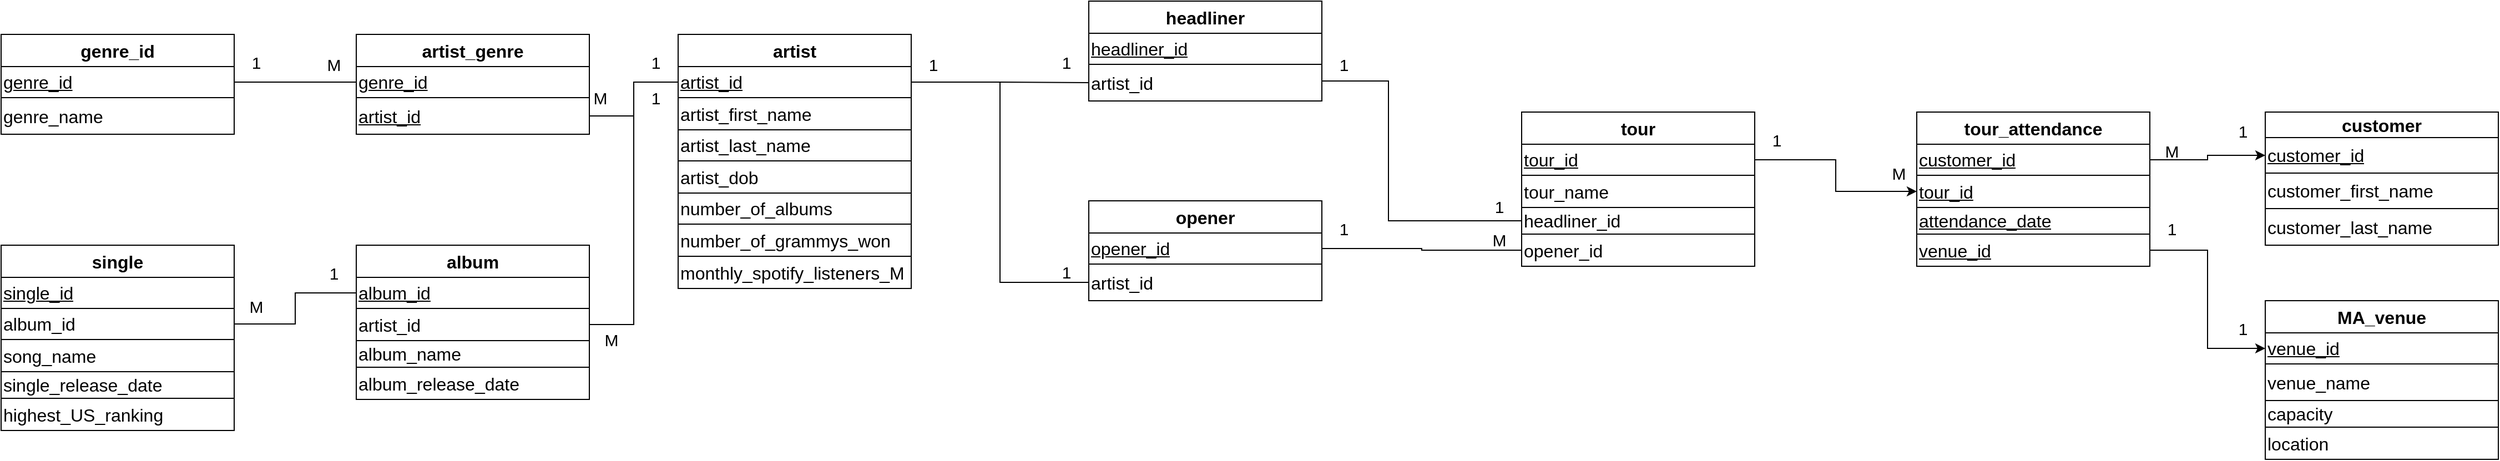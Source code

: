 <mxfile version="22.1.2" type="device">
  <diagram id="C5RBs43oDa-KdzZeNtuy" name="Page-1">
    <mxGraphModel dx="2553" dy="1080" grid="1" gridSize="10" guides="1" tooltips="1" connect="1" arrows="1" fold="1" page="1" pageScale="1" pageWidth="827" pageHeight="1169" math="0" shadow="0">
      <root>
        <mxCell id="WIyWlLk6GJQsqaUBKTNV-0" />
        <mxCell id="WIyWlLk6GJQsqaUBKTNV-1" parent="WIyWlLk6GJQsqaUBKTNV-0" />
        <mxCell id="Fn4uZTVtMZI9myQDbYoV-48" value="" style="shape=table;startSize=0;container=1;collapsible=0;childLayout=tableLayout;fontSize=16;fontStyle=1;align=left;" parent="WIyWlLk6GJQsqaUBKTNV-1" vertex="1">
          <mxGeometry x="20" y="50" width="210" height="229" as="geometry" />
        </mxCell>
        <mxCell id="Fn4uZTVtMZI9myQDbYoV-70" style="shape=tableRow;horizontal=0;startSize=0;swimlaneHead=0;swimlaneBody=0;strokeColor=inherit;top=0;left=0;bottom=0;right=0;collapsible=0;dropTarget=0;fillColor=none;points=[[0,0.5],[1,0.5]];portConstraint=eastwest;fontSize=16;" parent="Fn4uZTVtMZI9myQDbYoV-48" vertex="1">
          <mxGeometry width="210" height="29" as="geometry" />
        </mxCell>
        <mxCell id="Fn4uZTVtMZI9myQDbYoV-71" value="artist" style="shape=partialRectangle;html=1;whiteSpace=wrap;connectable=0;strokeColor=inherit;overflow=hidden;fillColor=none;top=0;left=0;bottom=0;right=0;pointerEvents=1;fontSize=16;fontStyle=1" parent="Fn4uZTVtMZI9myQDbYoV-70" vertex="1">
          <mxGeometry width="210" height="29" as="geometry">
            <mxRectangle width="210" height="29" as="alternateBounds" />
          </mxGeometry>
        </mxCell>
        <mxCell id="Fn4uZTVtMZI9myQDbYoV-68" style="shape=tableRow;horizontal=0;startSize=0;swimlaneHead=0;swimlaneBody=0;strokeColor=inherit;top=0;left=0;bottom=0;right=0;collapsible=0;dropTarget=0;fillColor=none;points=[[0,0.5],[1,0.5]];portConstraint=eastwest;fontSize=16;" parent="Fn4uZTVtMZI9myQDbYoV-48" vertex="1">
          <mxGeometry y="29" width="210" height="28" as="geometry" />
        </mxCell>
        <mxCell id="Fn4uZTVtMZI9myQDbYoV-69" value="&lt;u&gt;artist_id&lt;/u&gt;" style="shape=partialRectangle;html=1;whiteSpace=wrap;connectable=0;strokeColor=inherit;overflow=hidden;fillColor=none;top=0;left=0;bottom=0;right=0;pointerEvents=1;fontSize=16;align=left;" parent="Fn4uZTVtMZI9myQDbYoV-68" vertex="1">
          <mxGeometry width="210" height="28" as="geometry">
            <mxRectangle width="210" height="28" as="alternateBounds" />
          </mxGeometry>
        </mxCell>
        <mxCell id="Fn4uZTVtMZI9myQDbYoV-66" style="shape=tableRow;horizontal=0;startSize=0;swimlaneHead=0;swimlaneBody=0;strokeColor=inherit;top=0;left=0;bottom=0;right=0;collapsible=0;dropTarget=0;fillColor=none;points=[[0,0.5],[1,0.5]];portConstraint=eastwest;fontSize=16;" parent="Fn4uZTVtMZI9myQDbYoV-48" vertex="1">
          <mxGeometry y="57" width="210" height="29" as="geometry" />
        </mxCell>
        <mxCell id="Fn4uZTVtMZI9myQDbYoV-67" value="artist_first_name" style="shape=partialRectangle;html=1;whiteSpace=wrap;connectable=0;strokeColor=inherit;overflow=hidden;fillColor=none;top=0;left=0;bottom=0;right=0;pointerEvents=1;fontSize=16;align=left;" parent="Fn4uZTVtMZI9myQDbYoV-66" vertex="1">
          <mxGeometry width="210" height="29" as="geometry">
            <mxRectangle width="210" height="29" as="alternateBounds" />
          </mxGeometry>
        </mxCell>
        <mxCell id="Fn4uZTVtMZI9myQDbYoV-64" style="shape=tableRow;horizontal=0;startSize=0;swimlaneHead=0;swimlaneBody=0;strokeColor=inherit;top=0;left=0;bottom=0;right=0;collapsible=0;dropTarget=0;fillColor=none;points=[[0,0.5],[1,0.5]];portConstraint=eastwest;fontSize=16;" parent="Fn4uZTVtMZI9myQDbYoV-48" vertex="1">
          <mxGeometry y="86" width="210" height="28" as="geometry" />
        </mxCell>
        <mxCell id="Fn4uZTVtMZI9myQDbYoV-65" value="artist_last_name" style="shape=partialRectangle;html=1;whiteSpace=wrap;connectable=0;strokeColor=inherit;overflow=hidden;fillColor=none;top=0;left=0;bottom=0;right=0;pointerEvents=1;fontSize=16;align=left;" parent="Fn4uZTVtMZI9myQDbYoV-64" vertex="1">
          <mxGeometry width="210" height="28" as="geometry">
            <mxRectangle width="210" height="28" as="alternateBounds" />
          </mxGeometry>
        </mxCell>
        <mxCell id="Fn4uZTVtMZI9myQDbYoV-49" value="" style="shape=tableRow;horizontal=0;startSize=0;swimlaneHead=0;swimlaneBody=0;strokeColor=inherit;top=0;left=0;bottom=0;right=0;collapsible=0;dropTarget=0;fillColor=none;points=[[0,0.5],[1,0.5]];portConstraint=eastwest;fontSize=16;" parent="Fn4uZTVtMZI9myQDbYoV-48" vertex="1">
          <mxGeometry y="114" width="210" height="29" as="geometry" />
        </mxCell>
        <mxCell id="Fn4uZTVtMZI9myQDbYoV-50" value="artist_dob" style="shape=partialRectangle;html=1;whiteSpace=wrap;connectable=0;strokeColor=inherit;overflow=hidden;fillColor=none;top=0;left=0;bottom=0;right=0;pointerEvents=1;fontSize=16;align=left;" parent="Fn4uZTVtMZI9myQDbYoV-49" vertex="1">
          <mxGeometry width="210" height="29" as="geometry">
            <mxRectangle width="210" height="29" as="alternateBounds" />
          </mxGeometry>
        </mxCell>
        <mxCell id="Fn4uZTVtMZI9myQDbYoV-53" value="" style="shape=tableRow;horizontal=0;startSize=0;swimlaneHead=0;swimlaneBody=0;strokeColor=inherit;top=0;left=0;bottom=0;right=0;collapsible=0;dropTarget=0;fillColor=none;points=[[0,0.5],[1,0.5]];portConstraint=eastwest;fontSize=16;" parent="Fn4uZTVtMZI9myQDbYoV-48" vertex="1">
          <mxGeometry y="143" width="210" height="28" as="geometry" />
        </mxCell>
        <mxCell id="Fn4uZTVtMZI9myQDbYoV-54" value="number_of_albums" style="shape=partialRectangle;html=1;whiteSpace=wrap;connectable=0;strokeColor=inherit;overflow=hidden;fillColor=none;top=0;left=0;bottom=0;right=0;pointerEvents=1;fontSize=16;align=left;" parent="Fn4uZTVtMZI9myQDbYoV-53" vertex="1">
          <mxGeometry width="210" height="28" as="geometry">
            <mxRectangle width="210" height="28" as="alternateBounds" />
          </mxGeometry>
        </mxCell>
        <mxCell id="Fn4uZTVtMZI9myQDbYoV-57" value="" style="shape=tableRow;horizontal=0;startSize=0;swimlaneHead=0;swimlaneBody=0;strokeColor=inherit;top=0;left=0;bottom=0;right=0;collapsible=0;dropTarget=0;fillColor=none;points=[[0,0.5],[1,0.5]];portConstraint=eastwest;fontSize=16;" parent="Fn4uZTVtMZI9myQDbYoV-48" vertex="1">
          <mxGeometry y="171" width="210" height="29" as="geometry" />
        </mxCell>
        <mxCell id="Fn4uZTVtMZI9myQDbYoV-58" value="number_of_grammys_won" style="shape=partialRectangle;html=1;whiteSpace=wrap;connectable=0;strokeColor=inherit;overflow=hidden;fillColor=none;top=0;left=0;bottom=0;right=0;pointerEvents=1;fontSize=16;align=left;" parent="Fn4uZTVtMZI9myQDbYoV-57" vertex="1">
          <mxGeometry width="210" height="29" as="geometry">
            <mxRectangle width="210" height="29" as="alternateBounds" />
          </mxGeometry>
        </mxCell>
        <mxCell id="Fn4uZTVtMZI9myQDbYoV-73" style="shape=tableRow;horizontal=0;startSize=0;swimlaneHead=0;swimlaneBody=0;strokeColor=inherit;top=0;left=0;bottom=0;right=0;collapsible=0;dropTarget=0;fillColor=none;points=[[0,0.5],[1,0.5]];portConstraint=eastwest;fontSize=16;" parent="Fn4uZTVtMZI9myQDbYoV-48" vertex="1">
          <mxGeometry y="200" width="210" height="29" as="geometry" />
        </mxCell>
        <mxCell id="Fn4uZTVtMZI9myQDbYoV-74" value="monthly_spotify_listeners_M" style="shape=partialRectangle;html=1;whiteSpace=wrap;connectable=0;strokeColor=inherit;overflow=hidden;fillColor=none;top=0;left=0;bottom=0;right=0;pointerEvents=1;fontSize=16;align=left;" parent="Fn4uZTVtMZI9myQDbYoV-73" vertex="1">
          <mxGeometry width="210" height="29" as="geometry">
            <mxRectangle width="210" height="29" as="alternateBounds" />
          </mxGeometry>
        </mxCell>
        <mxCell id="Fn4uZTVtMZI9myQDbYoV-76" value="" style="shape=table;startSize=0;container=1;collapsible=0;childLayout=tableLayout;fontSize=16;fontStyle=1;align=left;" parent="WIyWlLk6GJQsqaUBKTNV-1" vertex="1">
          <mxGeometry x="390" y="20" width="210" height="90" as="geometry" />
        </mxCell>
        <mxCell id="Fn4uZTVtMZI9myQDbYoV-77" style="shape=tableRow;horizontal=0;startSize=0;swimlaneHead=0;swimlaneBody=0;strokeColor=inherit;top=0;left=0;bottom=0;right=0;collapsible=0;dropTarget=0;fillColor=none;points=[[0,0.5],[1,0.5]];portConstraint=eastwest;fontSize=16;" parent="Fn4uZTVtMZI9myQDbYoV-76" vertex="1">
          <mxGeometry width="210" height="29" as="geometry" />
        </mxCell>
        <mxCell id="Fn4uZTVtMZI9myQDbYoV-78" value="headliner" style="shape=partialRectangle;html=1;whiteSpace=wrap;connectable=0;strokeColor=inherit;overflow=hidden;fillColor=none;top=0;left=0;bottom=0;right=0;pointerEvents=1;fontSize=16;fontStyle=1" parent="Fn4uZTVtMZI9myQDbYoV-77" vertex="1">
          <mxGeometry width="210" height="29" as="geometry">
            <mxRectangle width="210" height="29" as="alternateBounds" />
          </mxGeometry>
        </mxCell>
        <mxCell id="Fn4uZTVtMZI9myQDbYoV-79" style="shape=tableRow;horizontal=0;startSize=0;swimlaneHead=0;swimlaneBody=0;strokeColor=inherit;top=0;left=0;bottom=0;right=0;collapsible=0;dropTarget=0;fillColor=none;points=[[0,0.5],[1,0.5]];portConstraint=eastwest;fontSize=16;" parent="Fn4uZTVtMZI9myQDbYoV-76" vertex="1">
          <mxGeometry y="29" width="210" height="28" as="geometry" />
        </mxCell>
        <mxCell id="Fn4uZTVtMZI9myQDbYoV-80" value="&lt;u&gt;headliner_id&lt;/u&gt;" style="shape=partialRectangle;html=1;whiteSpace=wrap;connectable=0;strokeColor=inherit;overflow=hidden;fillColor=none;top=0;left=0;bottom=0;right=0;pointerEvents=1;fontSize=16;align=left;" parent="Fn4uZTVtMZI9myQDbYoV-79" vertex="1">
          <mxGeometry width="210" height="28" as="geometry">
            <mxRectangle width="210" height="28" as="alternateBounds" />
          </mxGeometry>
        </mxCell>
        <mxCell id="Fn4uZTVtMZI9myQDbYoV-81" style="shape=tableRow;horizontal=0;startSize=0;swimlaneHead=0;swimlaneBody=0;strokeColor=inherit;top=0;left=0;bottom=0;right=0;collapsible=0;dropTarget=0;fillColor=none;points=[[0,0.5],[1,0.5]];portConstraint=eastwest;fontSize=16;" parent="Fn4uZTVtMZI9myQDbYoV-76" vertex="1">
          <mxGeometry y="57" width="210" height="33" as="geometry" />
        </mxCell>
        <mxCell id="Fn4uZTVtMZI9myQDbYoV-82" value="artist_id" style="shape=partialRectangle;html=1;whiteSpace=wrap;connectable=0;strokeColor=inherit;overflow=hidden;fillColor=none;top=0;left=0;bottom=0;right=0;pointerEvents=1;fontSize=16;align=left;" parent="Fn4uZTVtMZI9myQDbYoV-81" vertex="1">
          <mxGeometry width="210" height="33" as="geometry">
            <mxRectangle width="210" height="33" as="alternateBounds" />
          </mxGeometry>
        </mxCell>
        <mxCell id="Fn4uZTVtMZI9myQDbYoV-100" value="" style="shape=table;startSize=0;container=1;collapsible=0;childLayout=tableLayout;fontSize=16;fontStyle=1;align=left;" parent="WIyWlLk6GJQsqaUBKTNV-1" vertex="1">
          <mxGeometry x="780" y="120" width="210" height="139" as="geometry" />
        </mxCell>
        <mxCell id="Fn4uZTVtMZI9myQDbYoV-101" style="shape=tableRow;horizontal=0;startSize=0;swimlaneHead=0;swimlaneBody=0;strokeColor=inherit;top=0;left=0;bottom=0;right=0;collapsible=0;dropTarget=0;fillColor=none;points=[[0,0.5],[1,0.5]];portConstraint=eastwest;fontSize=16;" parent="Fn4uZTVtMZI9myQDbYoV-100" vertex="1">
          <mxGeometry width="210" height="29" as="geometry" />
        </mxCell>
        <mxCell id="Fn4uZTVtMZI9myQDbYoV-102" value="tour" style="shape=partialRectangle;html=1;whiteSpace=wrap;connectable=0;strokeColor=inherit;overflow=hidden;fillColor=none;top=0;left=0;bottom=0;right=0;pointerEvents=1;fontSize=16;fontStyle=1" parent="Fn4uZTVtMZI9myQDbYoV-101" vertex="1">
          <mxGeometry width="210" height="29" as="geometry">
            <mxRectangle width="210" height="29" as="alternateBounds" />
          </mxGeometry>
        </mxCell>
        <mxCell id="Fn4uZTVtMZI9myQDbYoV-103" style="shape=tableRow;horizontal=0;startSize=0;swimlaneHead=0;swimlaneBody=0;strokeColor=inherit;top=0;left=0;bottom=0;right=0;collapsible=0;dropTarget=0;fillColor=none;points=[[0,0.5],[1,0.5]];portConstraint=eastwest;fontSize=16;" parent="Fn4uZTVtMZI9myQDbYoV-100" vertex="1">
          <mxGeometry y="29" width="210" height="28" as="geometry" />
        </mxCell>
        <mxCell id="Fn4uZTVtMZI9myQDbYoV-104" value="&lt;u&gt;tour_id&lt;/u&gt;" style="shape=partialRectangle;html=1;whiteSpace=wrap;connectable=0;strokeColor=inherit;overflow=hidden;fillColor=none;top=0;left=0;bottom=0;right=0;pointerEvents=1;fontSize=16;align=left;" parent="Fn4uZTVtMZI9myQDbYoV-103" vertex="1">
          <mxGeometry width="210" height="28" as="geometry">
            <mxRectangle width="210" height="28" as="alternateBounds" />
          </mxGeometry>
        </mxCell>
        <mxCell id="Fn4uZTVtMZI9myQDbYoV-105" style="shape=tableRow;horizontal=0;startSize=0;swimlaneHead=0;swimlaneBody=0;strokeColor=inherit;top=0;left=0;bottom=0;right=0;collapsible=0;dropTarget=0;fillColor=none;points=[[0,0.5],[1,0.5]];portConstraint=eastwest;fontSize=16;" parent="Fn4uZTVtMZI9myQDbYoV-100" vertex="1">
          <mxGeometry y="57" width="210" height="29" as="geometry" />
        </mxCell>
        <mxCell id="Fn4uZTVtMZI9myQDbYoV-106" value="tour_name" style="shape=partialRectangle;html=1;whiteSpace=wrap;connectable=0;strokeColor=inherit;overflow=hidden;fillColor=none;top=0;left=0;bottom=0;right=0;pointerEvents=1;fontSize=16;align=left;" parent="Fn4uZTVtMZI9myQDbYoV-105" vertex="1">
          <mxGeometry width="210" height="29" as="geometry">
            <mxRectangle width="210" height="29" as="alternateBounds" />
          </mxGeometry>
        </mxCell>
        <mxCell id="Fn4uZTVtMZI9myQDbYoV-107" style="shape=tableRow;horizontal=0;startSize=0;swimlaneHead=0;swimlaneBody=0;strokeColor=inherit;top=0;left=0;bottom=0;right=0;collapsible=0;dropTarget=0;fillColor=none;points=[[0,0.5],[1,0.5]];portConstraint=eastwest;fontSize=16;" parent="Fn4uZTVtMZI9myQDbYoV-100" vertex="1">
          <mxGeometry y="86" width="210" height="24" as="geometry" />
        </mxCell>
        <mxCell id="Fn4uZTVtMZI9myQDbYoV-108" value="headliner_id" style="shape=partialRectangle;html=1;whiteSpace=wrap;connectable=0;strokeColor=inherit;overflow=hidden;fillColor=none;top=0;left=0;bottom=0;right=0;pointerEvents=1;fontSize=16;align=left;" parent="Fn4uZTVtMZI9myQDbYoV-107" vertex="1">
          <mxGeometry width="210" height="24" as="geometry">
            <mxRectangle width="210" height="24" as="alternateBounds" />
          </mxGeometry>
        </mxCell>
        <mxCell id="Fn4uZTVtMZI9myQDbYoV-109" value="" style="shape=tableRow;horizontal=0;startSize=0;swimlaneHead=0;swimlaneBody=0;strokeColor=inherit;top=0;left=0;bottom=0;right=0;collapsible=0;dropTarget=0;fillColor=none;points=[[0,0.5],[1,0.5]];portConstraint=eastwest;fontSize=16;" parent="Fn4uZTVtMZI9myQDbYoV-100" vertex="1">
          <mxGeometry y="110" width="210" height="29" as="geometry" />
        </mxCell>
        <mxCell id="Fn4uZTVtMZI9myQDbYoV-110" value="opener_id" style="shape=partialRectangle;html=1;whiteSpace=wrap;connectable=0;strokeColor=inherit;overflow=hidden;fillColor=none;top=0;left=0;bottom=0;right=0;pointerEvents=1;fontSize=16;align=left;" parent="Fn4uZTVtMZI9myQDbYoV-109" vertex="1">
          <mxGeometry width="210" height="29" as="geometry">
            <mxRectangle width="210" height="29" as="alternateBounds" />
          </mxGeometry>
        </mxCell>
        <mxCell id="Fn4uZTVtMZI9myQDbYoV-124" value="" style="shape=table;startSize=0;container=1;collapsible=0;childLayout=tableLayout;fontSize=16;fontStyle=1;align=left;" parent="WIyWlLk6GJQsqaUBKTNV-1" vertex="1">
          <mxGeometry x="-270" y="50" width="210" height="90" as="geometry" />
        </mxCell>
        <mxCell id="Fn4uZTVtMZI9myQDbYoV-125" style="shape=tableRow;horizontal=0;startSize=0;swimlaneHead=0;swimlaneBody=0;strokeColor=inherit;top=0;left=0;bottom=0;right=0;collapsible=0;dropTarget=0;fillColor=none;points=[[0,0.5],[1,0.5]];portConstraint=eastwest;fontSize=16;" parent="Fn4uZTVtMZI9myQDbYoV-124" vertex="1">
          <mxGeometry width="210" height="29" as="geometry" />
        </mxCell>
        <mxCell id="Fn4uZTVtMZI9myQDbYoV-126" value="artist_genre" style="shape=partialRectangle;html=1;whiteSpace=wrap;connectable=0;strokeColor=inherit;overflow=hidden;fillColor=none;top=0;left=0;bottom=0;right=0;pointerEvents=1;fontSize=16;fontStyle=1" parent="Fn4uZTVtMZI9myQDbYoV-125" vertex="1">
          <mxGeometry width="210" height="29" as="geometry">
            <mxRectangle width="210" height="29" as="alternateBounds" />
          </mxGeometry>
        </mxCell>
        <mxCell id="Fn4uZTVtMZI9myQDbYoV-127" style="shape=tableRow;horizontal=0;startSize=0;swimlaneHead=0;swimlaneBody=0;strokeColor=inherit;top=0;left=0;bottom=0;right=0;collapsible=0;dropTarget=0;fillColor=none;points=[[0,0.5],[1,0.5]];portConstraint=eastwest;fontSize=16;" parent="Fn4uZTVtMZI9myQDbYoV-124" vertex="1">
          <mxGeometry y="29" width="210" height="28" as="geometry" />
        </mxCell>
        <mxCell id="Fn4uZTVtMZI9myQDbYoV-128" value="&lt;u&gt;genre_id&lt;span style=&quot;white-space: pre;&quot;&gt;&#x9;&lt;/span&gt;&lt;/u&gt;" style="shape=partialRectangle;html=1;whiteSpace=wrap;connectable=0;strokeColor=inherit;overflow=hidden;fillColor=none;top=0;left=0;bottom=0;right=0;pointerEvents=1;fontSize=16;align=left;" parent="Fn4uZTVtMZI9myQDbYoV-127" vertex="1">
          <mxGeometry width="210" height="28" as="geometry">
            <mxRectangle width="210" height="28" as="alternateBounds" />
          </mxGeometry>
        </mxCell>
        <mxCell id="Fn4uZTVtMZI9myQDbYoV-129" style="shape=tableRow;horizontal=0;startSize=0;swimlaneHead=0;swimlaneBody=0;strokeColor=inherit;top=0;left=0;bottom=0;right=0;collapsible=0;dropTarget=0;fillColor=none;points=[[0,0.5],[1,0.5]];portConstraint=eastwest;fontSize=16;" parent="Fn4uZTVtMZI9myQDbYoV-124" vertex="1">
          <mxGeometry y="57" width="210" height="33" as="geometry" />
        </mxCell>
        <mxCell id="Fn4uZTVtMZI9myQDbYoV-130" value="&lt;u&gt;artist_id&lt;/u&gt;" style="shape=partialRectangle;html=1;whiteSpace=wrap;connectable=0;strokeColor=inherit;overflow=hidden;fillColor=none;top=0;left=0;bottom=0;right=0;pointerEvents=1;fontSize=16;align=left;" parent="Fn4uZTVtMZI9myQDbYoV-129" vertex="1">
          <mxGeometry width="210" height="33" as="geometry">
            <mxRectangle width="210" height="33" as="alternateBounds" />
          </mxGeometry>
        </mxCell>
        <mxCell id="Fn4uZTVtMZI9myQDbYoV-131" value="" style="shape=table;startSize=0;container=1;collapsible=0;childLayout=tableLayout;fontSize=16;fontStyle=1;align=left;" parent="WIyWlLk6GJQsqaUBKTNV-1" vertex="1">
          <mxGeometry x="-270" y="240" width="210" height="139" as="geometry" />
        </mxCell>
        <mxCell id="Fn4uZTVtMZI9myQDbYoV-132" style="shape=tableRow;horizontal=0;startSize=0;swimlaneHead=0;swimlaneBody=0;strokeColor=inherit;top=0;left=0;bottom=0;right=0;collapsible=0;dropTarget=0;fillColor=none;points=[[0,0.5],[1,0.5]];portConstraint=eastwest;fontSize=16;" parent="Fn4uZTVtMZI9myQDbYoV-131" vertex="1">
          <mxGeometry width="210" height="29" as="geometry" />
        </mxCell>
        <mxCell id="Fn4uZTVtMZI9myQDbYoV-133" value="album" style="shape=partialRectangle;html=1;whiteSpace=wrap;connectable=0;strokeColor=inherit;overflow=hidden;fillColor=none;top=0;left=0;bottom=0;right=0;pointerEvents=1;fontSize=16;fontStyle=1" parent="Fn4uZTVtMZI9myQDbYoV-132" vertex="1">
          <mxGeometry width="210" height="29" as="geometry">
            <mxRectangle width="210" height="29" as="alternateBounds" />
          </mxGeometry>
        </mxCell>
        <mxCell id="Fn4uZTVtMZI9myQDbYoV-134" style="shape=tableRow;horizontal=0;startSize=0;swimlaneHead=0;swimlaneBody=0;strokeColor=inherit;top=0;left=0;bottom=0;right=0;collapsible=0;dropTarget=0;fillColor=none;points=[[0,0.5],[1,0.5]];portConstraint=eastwest;fontSize=16;" parent="Fn4uZTVtMZI9myQDbYoV-131" vertex="1">
          <mxGeometry y="29" width="210" height="28" as="geometry" />
        </mxCell>
        <mxCell id="Fn4uZTVtMZI9myQDbYoV-135" value="&lt;u&gt;album_id&lt;/u&gt;" style="shape=partialRectangle;html=1;whiteSpace=wrap;connectable=0;strokeColor=inherit;overflow=hidden;fillColor=none;top=0;left=0;bottom=0;right=0;pointerEvents=1;fontSize=16;align=left;" parent="Fn4uZTVtMZI9myQDbYoV-134" vertex="1">
          <mxGeometry width="210" height="28" as="geometry">
            <mxRectangle width="210" height="28" as="alternateBounds" />
          </mxGeometry>
        </mxCell>
        <mxCell id="Fn4uZTVtMZI9myQDbYoV-136" style="shape=tableRow;horizontal=0;startSize=0;swimlaneHead=0;swimlaneBody=0;strokeColor=inherit;top=0;left=0;bottom=0;right=0;collapsible=0;dropTarget=0;fillColor=none;points=[[0,0.5],[1,0.5]];portConstraint=eastwest;fontSize=16;" parent="Fn4uZTVtMZI9myQDbYoV-131" vertex="1">
          <mxGeometry y="57" width="210" height="29" as="geometry" />
        </mxCell>
        <mxCell id="Fn4uZTVtMZI9myQDbYoV-137" value="artist_id" style="shape=partialRectangle;html=1;whiteSpace=wrap;connectable=0;strokeColor=inherit;overflow=hidden;fillColor=none;top=0;left=0;bottom=0;right=0;pointerEvents=1;fontSize=16;align=left;" parent="Fn4uZTVtMZI9myQDbYoV-136" vertex="1">
          <mxGeometry width="210" height="29" as="geometry">
            <mxRectangle width="210" height="29" as="alternateBounds" />
          </mxGeometry>
        </mxCell>
        <mxCell id="Fn4uZTVtMZI9myQDbYoV-138" style="shape=tableRow;horizontal=0;startSize=0;swimlaneHead=0;swimlaneBody=0;strokeColor=inherit;top=0;left=0;bottom=0;right=0;collapsible=0;dropTarget=0;fillColor=none;points=[[0,0.5],[1,0.5]];portConstraint=eastwest;fontSize=16;" parent="Fn4uZTVtMZI9myQDbYoV-131" vertex="1">
          <mxGeometry y="86" width="210" height="24" as="geometry" />
        </mxCell>
        <mxCell id="Fn4uZTVtMZI9myQDbYoV-139" value="album_name" style="shape=partialRectangle;html=1;whiteSpace=wrap;connectable=0;strokeColor=inherit;overflow=hidden;fillColor=none;top=0;left=0;bottom=0;right=0;pointerEvents=1;fontSize=16;align=left;" parent="Fn4uZTVtMZI9myQDbYoV-138" vertex="1">
          <mxGeometry width="210" height="24" as="geometry">
            <mxRectangle width="210" height="24" as="alternateBounds" />
          </mxGeometry>
        </mxCell>
        <mxCell id="Fn4uZTVtMZI9myQDbYoV-140" value="" style="shape=tableRow;horizontal=0;startSize=0;swimlaneHead=0;swimlaneBody=0;strokeColor=inherit;top=0;left=0;bottom=0;right=0;collapsible=0;dropTarget=0;fillColor=none;points=[[0,0.5],[1,0.5]];portConstraint=eastwest;fontSize=16;" parent="Fn4uZTVtMZI9myQDbYoV-131" vertex="1">
          <mxGeometry y="110" width="210" height="29" as="geometry" />
        </mxCell>
        <mxCell id="Fn4uZTVtMZI9myQDbYoV-141" value="album_release_date" style="shape=partialRectangle;html=1;whiteSpace=wrap;connectable=0;strokeColor=inherit;overflow=hidden;fillColor=none;top=0;left=0;bottom=0;right=0;pointerEvents=1;fontSize=16;align=left;" parent="Fn4uZTVtMZI9myQDbYoV-140" vertex="1">
          <mxGeometry width="210" height="29" as="geometry">
            <mxRectangle width="210" height="29" as="alternateBounds" />
          </mxGeometry>
        </mxCell>
        <mxCell id="Fn4uZTVtMZI9myQDbYoV-93" value="" style="shape=table;startSize=0;container=1;collapsible=0;childLayout=tableLayout;fontSize=16;fontStyle=1;align=left;" parent="WIyWlLk6GJQsqaUBKTNV-1" vertex="1">
          <mxGeometry x="390" y="200" width="210" height="90" as="geometry" />
        </mxCell>
        <mxCell id="Fn4uZTVtMZI9myQDbYoV-94" style="shape=tableRow;horizontal=0;startSize=0;swimlaneHead=0;swimlaneBody=0;strokeColor=inherit;top=0;left=0;bottom=0;right=0;collapsible=0;dropTarget=0;fillColor=none;points=[[0,0.5],[1,0.5]];portConstraint=eastwest;fontSize=16;" parent="Fn4uZTVtMZI9myQDbYoV-93" vertex="1">
          <mxGeometry width="210" height="29" as="geometry" />
        </mxCell>
        <mxCell id="Fn4uZTVtMZI9myQDbYoV-95" value="opener" style="shape=partialRectangle;html=1;whiteSpace=wrap;connectable=0;strokeColor=inherit;overflow=hidden;fillColor=none;top=0;left=0;bottom=0;right=0;pointerEvents=1;fontSize=16;fontStyle=1" parent="Fn4uZTVtMZI9myQDbYoV-94" vertex="1">
          <mxGeometry width="210" height="29" as="geometry">
            <mxRectangle width="210" height="29" as="alternateBounds" />
          </mxGeometry>
        </mxCell>
        <mxCell id="Fn4uZTVtMZI9myQDbYoV-96" style="shape=tableRow;horizontal=0;startSize=0;swimlaneHead=0;swimlaneBody=0;strokeColor=inherit;top=0;left=0;bottom=0;right=0;collapsible=0;dropTarget=0;fillColor=none;points=[[0,0.5],[1,0.5]];portConstraint=eastwest;fontSize=16;" parent="Fn4uZTVtMZI9myQDbYoV-93" vertex="1">
          <mxGeometry y="29" width="210" height="28" as="geometry" />
        </mxCell>
        <mxCell id="Fn4uZTVtMZI9myQDbYoV-97" value="&lt;u&gt;opener_id&lt;/u&gt;" style="shape=partialRectangle;html=1;whiteSpace=wrap;connectable=0;strokeColor=inherit;overflow=hidden;fillColor=none;top=0;left=0;bottom=0;right=0;pointerEvents=1;fontSize=16;align=left;" parent="Fn4uZTVtMZI9myQDbYoV-96" vertex="1">
          <mxGeometry width="210" height="28" as="geometry">
            <mxRectangle width="210" height="28" as="alternateBounds" />
          </mxGeometry>
        </mxCell>
        <mxCell id="Fn4uZTVtMZI9myQDbYoV-98" style="shape=tableRow;horizontal=0;startSize=0;swimlaneHead=0;swimlaneBody=0;strokeColor=inherit;top=0;left=0;bottom=0;right=0;collapsible=0;dropTarget=0;fillColor=none;points=[[0,0.5],[1,0.5]];portConstraint=eastwest;fontSize=16;" parent="Fn4uZTVtMZI9myQDbYoV-93" vertex="1">
          <mxGeometry y="57" width="210" height="33" as="geometry" />
        </mxCell>
        <mxCell id="Fn4uZTVtMZI9myQDbYoV-99" value="artist_id" style="shape=partialRectangle;html=1;whiteSpace=wrap;connectable=0;strokeColor=inherit;overflow=hidden;fillColor=none;top=0;left=0;bottom=0;right=0;pointerEvents=1;fontSize=16;align=left;" parent="Fn4uZTVtMZI9myQDbYoV-98" vertex="1">
          <mxGeometry width="210" height="33" as="geometry">
            <mxRectangle width="210" height="33" as="alternateBounds" />
          </mxGeometry>
        </mxCell>
        <mxCell id="Fn4uZTVtMZI9myQDbYoV-193" style="edgeStyle=orthogonalEdgeStyle;rounded=0;orthogonalLoop=1;jettySize=auto;html=1;exitX=1;exitY=0.5;exitDx=0;exitDy=0;entryX=0;entryY=0.5;entryDx=0;entryDy=0;endArrow=none;endFill=0;" parent="WIyWlLk6GJQsqaUBKTNV-1" source="Fn4uZTVtMZI9myQDbYoV-68" target="Fn4uZTVtMZI9myQDbYoV-81" edge="1">
          <mxGeometry relative="1" as="geometry" />
        </mxCell>
        <mxCell id="Fn4uZTVtMZI9myQDbYoV-194" style="edgeStyle=orthogonalEdgeStyle;rounded=0;orthogonalLoop=1;jettySize=auto;html=1;exitX=1;exitY=0.5;exitDx=0;exitDy=0;endArrow=none;endFill=0;" parent="WIyWlLk6GJQsqaUBKTNV-1" source="Fn4uZTVtMZI9myQDbYoV-68" target="Fn4uZTVtMZI9myQDbYoV-98" edge="1">
          <mxGeometry relative="1" as="geometry" />
        </mxCell>
        <mxCell id="Fn4uZTVtMZI9myQDbYoV-117" value="" style="shape=table;startSize=0;container=1;collapsible=0;childLayout=tableLayout;fontSize=16;fontStyle=1;align=left;" parent="WIyWlLk6GJQsqaUBKTNV-1" vertex="1">
          <mxGeometry x="-590" y="50" width="210" height="90" as="geometry" />
        </mxCell>
        <mxCell id="Fn4uZTVtMZI9myQDbYoV-118" style="shape=tableRow;horizontal=0;startSize=0;swimlaneHead=0;swimlaneBody=0;strokeColor=inherit;top=0;left=0;bottom=0;right=0;collapsible=0;dropTarget=0;fillColor=none;points=[[0,0.5],[1,0.5]];portConstraint=eastwest;fontSize=16;" parent="Fn4uZTVtMZI9myQDbYoV-117" vertex="1">
          <mxGeometry width="210" height="29" as="geometry" />
        </mxCell>
        <mxCell id="Fn4uZTVtMZI9myQDbYoV-119" value="genre_id" style="shape=partialRectangle;html=1;whiteSpace=wrap;connectable=0;strokeColor=inherit;overflow=hidden;fillColor=none;top=0;left=0;bottom=0;right=0;pointerEvents=1;fontSize=16;fontStyle=1" parent="Fn4uZTVtMZI9myQDbYoV-118" vertex="1">
          <mxGeometry width="210" height="29" as="geometry">
            <mxRectangle width="210" height="29" as="alternateBounds" />
          </mxGeometry>
        </mxCell>
        <mxCell id="Fn4uZTVtMZI9myQDbYoV-120" style="shape=tableRow;horizontal=0;startSize=0;swimlaneHead=0;swimlaneBody=0;strokeColor=inherit;top=0;left=0;bottom=0;right=0;collapsible=0;dropTarget=0;fillColor=none;points=[[0,0.5],[1,0.5]];portConstraint=eastwest;fontSize=16;" parent="Fn4uZTVtMZI9myQDbYoV-117" vertex="1">
          <mxGeometry y="29" width="210" height="28" as="geometry" />
        </mxCell>
        <mxCell id="Fn4uZTVtMZI9myQDbYoV-121" value="&lt;u&gt;genre_id&lt;span style=&quot;white-space: pre;&quot;&gt;&#x9;&lt;/span&gt;&lt;/u&gt;" style="shape=partialRectangle;html=1;whiteSpace=wrap;connectable=0;strokeColor=inherit;overflow=hidden;fillColor=none;top=0;left=0;bottom=0;right=0;pointerEvents=1;fontSize=16;align=left;" parent="Fn4uZTVtMZI9myQDbYoV-120" vertex="1">
          <mxGeometry width="210" height="28" as="geometry">
            <mxRectangle width="210" height="28" as="alternateBounds" />
          </mxGeometry>
        </mxCell>
        <mxCell id="Fn4uZTVtMZI9myQDbYoV-122" style="shape=tableRow;horizontal=0;startSize=0;swimlaneHead=0;swimlaneBody=0;strokeColor=inherit;top=0;left=0;bottom=0;right=0;collapsible=0;dropTarget=0;fillColor=none;points=[[0,0.5],[1,0.5]];portConstraint=eastwest;fontSize=16;" parent="Fn4uZTVtMZI9myQDbYoV-117" vertex="1">
          <mxGeometry y="57" width="210" height="33" as="geometry" />
        </mxCell>
        <mxCell id="Fn4uZTVtMZI9myQDbYoV-123" value="genre_name" style="shape=partialRectangle;html=1;whiteSpace=wrap;connectable=0;strokeColor=inherit;overflow=hidden;fillColor=none;top=0;left=0;bottom=0;right=0;pointerEvents=1;fontSize=16;align=left;" parent="Fn4uZTVtMZI9myQDbYoV-122" vertex="1">
          <mxGeometry width="210" height="33" as="geometry">
            <mxRectangle width="210" height="33" as="alternateBounds" />
          </mxGeometry>
        </mxCell>
        <mxCell id="Fn4uZTVtMZI9myQDbYoV-195" style="edgeStyle=orthogonalEdgeStyle;rounded=0;orthogonalLoop=1;jettySize=auto;html=1;exitX=1;exitY=0.5;exitDx=0;exitDy=0;entryX=0;entryY=0.5;entryDx=0;entryDy=0;endArrow=none;endFill=0;" parent="WIyWlLk6GJQsqaUBKTNV-1" source="Fn4uZTVtMZI9myQDbYoV-120" target="Fn4uZTVtMZI9myQDbYoV-127" edge="1">
          <mxGeometry relative="1" as="geometry" />
        </mxCell>
        <mxCell id="Fn4uZTVtMZI9myQDbYoV-196" style="edgeStyle=orthogonalEdgeStyle;rounded=0;orthogonalLoop=1;jettySize=auto;html=1;exitX=1;exitY=0.5;exitDx=0;exitDy=0;entryX=0;entryY=0.5;entryDx=0;entryDy=0;endArrow=none;endFill=0;" parent="WIyWlLk6GJQsqaUBKTNV-1" source="Fn4uZTVtMZI9myQDbYoV-129" target="Fn4uZTVtMZI9myQDbYoV-68" edge="1">
          <mxGeometry relative="1" as="geometry" />
        </mxCell>
        <mxCell id="Fn4uZTVtMZI9myQDbYoV-142" value="" style="shape=table;startSize=0;container=1;collapsible=0;childLayout=tableLayout;fontSize=16;fontStyle=1;align=left;" parent="WIyWlLk6GJQsqaUBKTNV-1" vertex="1">
          <mxGeometry x="-590" y="240" width="210" height="167" as="geometry" />
        </mxCell>
        <mxCell id="Fn4uZTVtMZI9myQDbYoV-143" style="shape=tableRow;horizontal=0;startSize=0;swimlaneHead=0;swimlaneBody=0;strokeColor=inherit;top=0;left=0;bottom=0;right=0;collapsible=0;dropTarget=0;fillColor=none;points=[[0,0.5],[1,0.5]];portConstraint=eastwest;fontSize=16;" parent="Fn4uZTVtMZI9myQDbYoV-142" vertex="1">
          <mxGeometry width="210" height="29" as="geometry" />
        </mxCell>
        <mxCell id="Fn4uZTVtMZI9myQDbYoV-144" value="single" style="shape=partialRectangle;html=1;whiteSpace=wrap;connectable=0;strokeColor=inherit;overflow=hidden;fillColor=none;top=0;left=0;bottom=0;right=0;pointerEvents=1;fontSize=16;fontStyle=1" parent="Fn4uZTVtMZI9myQDbYoV-143" vertex="1">
          <mxGeometry width="210" height="29" as="geometry">
            <mxRectangle width="210" height="29" as="alternateBounds" />
          </mxGeometry>
        </mxCell>
        <mxCell id="Fn4uZTVtMZI9myQDbYoV-145" style="shape=tableRow;horizontal=0;startSize=0;swimlaneHead=0;swimlaneBody=0;strokeColor=inherit;top=0;left=0;bottom=0;right=0;collapsible=0;dropTarget=0;fillColor=none;points=[[0,0.5],[1,0.5]];portConstraint=eastwest;fontSize=16;" parent="Fn4uZTVtMZI9myQDbYoV-142" vertex="1">
          <mxGeometry y="29" width="210" height="28" as="geometry" />
        </mxCell>
        <mxCell id="Fn4uZTVtMZI9myQDbYoV-146" value="&lt;u&gt;single_id&lt;/u&gt;" style="shape=partialRectangle;html=1;whiteSpace=wrap;connectable=0;strokeColor=inherit;overflow=hidden;fillColor=none;top=0;left=0;bottom=0;right=0;pointerEvents=1;fontSize=16;align=left;" parent="Fn4uZTVtMZI9myQDbYoV-145" vertex="1">
          <mxGeometry width="210" height="28" as="geometry">
            <mxRectangle width="210" height="28" as="alternateBounds" />
          </mxGeometry>
        </mxCell>
        <mxCell id="Fn4uZTVtMZI9myQDbYoV-153" style="shape=tableRow;horizontal=0;startSize=0;swimlaneHead=0;swimlaneBody=0;strokeColor=inherit;top=0;left=0;bottom=0;right=0;collapsible=0;dropTarget=0;fillColor=none;points=[[0,0.5],[1,0.5]];portConstraint=eastwest;fontSize=16;" parent="Fn4uZTVtMZI9myQDbYoV-142" vertex="1">
          <mxGeometry y="57" width="210" height="28" as="geometry" />
        </mxCell>
        <mxCell id="Fn4uZTVtMZI9myQDbYoV-154" value="album_id" style="shape=partialRectangle;html=1;whiteSpace=wrap;connectable=0;strokeColor=inherit;overflow=hidden;fillColor=none;top=0;left=0;bottom=0;right=0;pointerEvents=1;fontSize=16;align=left;" parent="Fn4uZTVtMZI9myQDbYoV-153" vertex="1">
          <mxGeometry width="210" height="28" as="geometry">
            <mxRectangle width="210" height="28" as="alternateBounds" />
          </mxGeometry>
        </mxCell>
        <mxCell id="Fn4uZTVtMZI9myQDbYoV-147" style="shape=tableRow;horizontal=0;startSize=0;swimlaneHead=0;swimlaneBody=0;strokeColor=inherit;top=0;left=0;bottom=0;right=0;collapsible=0;dropTarget=0;fillColor=none;points=[[0,0.5],[1,0.5]];portConstraint=eastwest;fontSize=16;" parent="Fn4uZTVtMZI9myQDbYoV-142" vertex="1">
          <mxGeometry y="85" width="210" height="29" as="geometry" />
        </mxCell>
        <mxCell id="Fn4uZTVtMZI9myQDbYoV-148" value="song_name" style="shape=partialRectangle;html=1;whiteSpace=wrap;connectable=0;strokeColor=inherit;overflow=hidden;fillColor=none;top=0;left=0;bottom=0;right=0;pointerEvents=1;fontSize=16;align=left;" parent="Fn4uZTVtMZI9myQDbYoV-147" vertex="1">
          <mxGeometry width="210" height="29" as="geometry">
            <mxRectangle width="210" height="29" as="alternateBounds" />
          </mxGeometry>
        </mxCell>
        <mxCell id="Fn4uZTVtMZI9myQDbYoV-149" style="shape=tableRow;horizontal=0;startSize=0;swimlaneHead=0;swimlaneBody=0;strokeColor=inherit;top=0;left=0;bottom=0;right=0;collapsible=0;dropTarget=0;fillColor=none;points=[[0,0.5],[1,0.5]];portConstraint=eastwest;fontSize=16;" parent="Fn4uZTVtMZI9myQDbYoV-142" vertex="1">
          <mxGeometry y="114" width="210" height="24" as="geometry" />
        </mxCell>
        <mxCell id="Fn4uZTVtMZI9myQDbYoV-150" value="single_release_date" style="shape=partialRectangle;html=1;whiteSpace=wrap;connectable=0;strokeColor=inherit;overflow=hidden;fillColor=none;top=0;left=0;bottom=0;right=0;pointerEvents=1;fontSize=16;align=left;" parent="Fn4uZTVtMZI9myQDbYoV-149" vertex="1">
          <mxGeometry width="210" height="24" as="geometry">
            <mxRectangle width="210" height="24" as="alternateBounds" />
          </mxGeometry>
        </mxCell>
        <mxCell id="Fn4uZTVtMZI9myQDbYoV-151" value="" style="shape=tableRow;horizontal=0;startSize=0;swimlaneHead=0;swimlaneBody=0;strokeColor=inherit;top=0;left=0;bottom=0;right=0;collapsible=0;dropTarget=0;fillColor=none;points=[[0,0.5],[1,0.5]];portConstraint=eastwest;fontSize=16;" parent="Fn4uZTVtMZI9myQDbYoV-142" vertex="1">
          <mxGeometry y="138" width="210" height="29" as="geometry" />
        </mxCell>
        <mxCell id="Fn4uZTVtMZI9myQDbYoV-152" value="highest_US_ranking" style="shape=partialRectangle;html=1;whiteSpace=wrap;connectable=0;strokeColor=inherit;overflow=hidden;fillColor=none;top=0;left=0;bottom=0;right=0;pointerEvents=1;fontSize=16;align=left;" parent="Fn4uZTVtMZI9myQDbYoV-151" vertex="1">
          <mxGeometry width="210" height="29" as="geometry">
            <mxRectangle width="210" height="29" as="alternateBounds" />
          </mxGeometry>
        </mxCell>
        <mxCell id="Fn4uZTVtMZI9myQDbYoV-197" style="edgeStyle=orthogonalEdgeStyle;rounded=0;orthogonalLoop=1;jettySize=auto;html=1;exitX=1;exitY=0.5;exitDx=0;exitDy=0;entryX=0;entryY=0.5;entryDx=0;entryDy=0;endArrow=none;endFill=0;" parent="WIyWlLk6GJQsqaUBKTNV-1" source="Fn4uZTVtMZI9myQDbYoV-153" target="Fn4uZTVtMZI9myQDbYoV-134" edge="1">
          <mxGeometry relative="1" as="geometry" />
        </mxCell>
        <mxCell id="Fn4uZTVtMZI9myQDbYoV-198" style="edgeStyle=orthogonalEdgeStyle;rounded=0;orthogonalLoop=1;jettySize=auto;html=1;exitX=1;exitY=0.5;exitDx=0;exitDy=0;entryX=0;entryY=0.5;entryDx=0;entryDy=0;endArrow=none;endFill=0;" parent="WIyWlLk6GJQsqaUBKTNV-1" source="Fn4uZTVtMZI9myQDbYoV-136" target="Fn4uZTVtMZI9myQDbYoV-68" edge="1">
          <mxGeometry relative="1" as="geometry" />
        </mxCell>
        <mxCell id="Fn4uZTVtMZI9myQDbYoV-199" style="edgeStyle=orthogonalEdgeStyle;rounded=0;orthogonalLoop=1;jettySize=auto;html=1;exitX=1;exitY=0.5;exitDx=0;exitDy=0;entryX=0;entryY=0.5;entryDx=0;entryDy=0;endArrow=none;endFill=0;" parent="WIyWlLk6GJQsqaUBKTNV-1" target="Fn4uZTVtMZI9myQDbYoV-103" edge="1">
          <mxGeometry relative="1" as="geometry" />
        </mxCell>
        <mxCell id="Fn4uZTVtMZI9myQDbYoV-200" style="edgeStyle=orthogonalEdgeStyle;rounded=0;orthogonalLoop=1;jettySize=auto;html=1;exitX=1;exitY=0.5;exitDx=0;exitDy=0;entryX=0;entryY=0.5;entryDx=0;entryDy=0;endArrow=none;endFill=0;" parent="WIyWlLk6GJQsqaUBKTNV-1" target="Fn4uZTVtMZI9myQDbYoV-171" edge="1">
          <mxGeometry relative="1" as="geometry">
            <Array as="points">
              <mxPoint x="710" y="523" />
              <mxPoint x="710" y="413" />
            </Array>
          </mxGeometry>
        </mxCell>
        <mxCell id="Fn4uZTVtMZI9myQDbYoV-205" style="edgeStyle=orthogonalEdgeStyle;rounded=0;orthogonalLoop=1;jettySize=auto;html=1;exitX=1;exitY=0.5;exitDx=0;exitDy=0;entryX=0;entryY=0.5;entryDx=0;entryDy=0;endArrow=none;endFill=0;" parent="WIyWlLk6GJQsqaUBKTNV-1" source="Fn4uZTVtMZI9myQDbYoV-79" target="Fn4uZTVtMZI9myQDbYoV-107" edge="1">
          <mxGeometry relative="1" as="geometry">
            <Array as="points">
              <mxPoint x="660" y="92" />
              <mxPoint x="660" y="218" />
            </Array>
          </mxGeometry>
        </mxCell>
        <mxCell id="Fn4uZTVtMZI9myQDbYoV-206" style="edgeStyle=orthogonalEdgeStyle;rounded=0;orthogonalLoop=1;jettySize=auto;html=1;exitX=1;exitY=0.5;exitDx=0;exitDy=0;entryX=0;entryY=0.5;entryDx=0;entryDy=0;endArrow=none;endFill=0;" parent="WIyWlLk6GJQsqaUBKTNV-1" source="Fn4uZTVtMZI9myQDbYoV-96" target="Fn4uZTVtMZI9myQDbYoV-109" edge="1">
          <mxGeometry relative="1" as="geometry" />
        </mxCell>
        <mxCell id="Fn4uZTVtMZI9myQDbYoV-207" value="1" style="text;strokeColor=none;align=center;fillColor=none;html=1;verticalAlign=middle;whiteSpace=wrap;rounded=0;fontSize=15;" parent="WIyWlLk6GJQsqaUBKTNV-1" vertex="1">
          <mxGeometry x="350" y="60" width="40" height="30" as="geometry" />
        </mxCell>
        <mxCell id="Fn4uZTVtMZI9myQDbYoV-208" value="1" style="text;strokeColor=none;align=center;fillColor=none;html=1;verticalAlign=middle;whiteSpace=wrap;rounded=0;fontSize=15;" parent="WIyWlLk6GJQsqaUBKTNV-1" vertex="1">
          <mxGeometry x="230" y="64.5" width="40" height="25.5" as="geometry" />
        </mxCell>
        <mxCell id="Fn4uZTVtMZI9myQDbYoV-209" value="1" style="text;strokeColor=none;align=center;fillColor=none;html=1;verticalAlign=middle;whiteSpace=wrap;rounded=0;fontSize=15;" parent="WIyWlLk6GJQsqaUBKTNV-1" vertex="1">
          <mxGeometry x="350" y="249" width="40" height="30" as="geometry" />
        </mxCell>
        <mxCell id="Fn4uZTVtMZI9myQDbYoV-210" value="1" style="text;strokeColor=none;align=center;fillColor=none;html=1;verticalAlign=middle;whiteSpace=wrap;rounded=0;fontSize=15;" parent="WIyWlLk6GJQsqaUBKTNV-1" vertex="1">
          <mxGeometry x="600" y="62.25" width="40" height="30" as="geometry" />
        </mxCell>
        <mxCell id="Fn4uZTVtMZI9myQDbYoV-211" value="1" style="text;strokeColor=none;align=center;fillColor=none;html=1;verticalAlign=middle;whiteSpace=wrap;rounded=0;fontSize=15;" parent="WIyWlLk6GJQsqaUBKTNV-1" vertex="1">
          <mxGeometry x="740" y="190" width="40" height="30" as="geometry" />
        </mxCell>
        <mxCell id="Fn4uZTVtMZI9myQDbYoV-212" value="1" style="text;strokeColor=none;align=center;fillColor=none;html=1;verticalAlign=middle;whiteSpace=wrap;rounded=0;fontSize=15;" parent="WIyWlLk6GJQsqaUBKTNV-1" vertex="1">
          <mxGeometry x="600" y="210" width="40" height="30" as="geometry" />
        </mxCell>
        <mxCell id="Fn4uZTVtMZI9myQDbYoV-213" value="1" style="text;strokeColor=none;align=center;fillColor=none;html=1;verticalAlign=middle;whiteSpace=wrap;rounded=0;fontSize=15;" parent="WIyWlLk6GJQsqaUBKTNV-1" vertex="1">
          <mxGeometry x="-380" y="60" width="40" height="30" as="geometry" />
        </mxCell>
        <mxCell id="Fn4uZTVtMZI9myQDbYoV-214" value="M" style="text;strokeColor=none;align=center;fillColor=none;html=1;verticalAlign=middle;whiteSpace=wrap;rounded=0;fontSize=15;" parent="WIyWlLk6GJQsqaUBKTNV-1" vertex="1">
          <mxGeometry x="-310" y="62.25" width="40" height="30" as="geometry" />
        </mxCell>
        <mxCell id="Fn4uZTVtMZI9myQDbYoV-215" value="M" style="text;strokeColor=none;align=center;fillColor=none;html=1;verticalAlign=middle;whiteSpace=wrap;rounded=0;fontSize=15;" parent="WIyWlLk6GJQsqaUBKTNV-1" vertex="1">
          <mxGeometry x="-70" y="92.25" width="40" height="30" as="geometry" />
        </mxCell>
        <mxCell id="Fn4uZTVtMZI9myQDbYoV-216" value="1" style="text;strokeColor=none;align=center;fillColor=none;html=1;verticalAlign=middle;whiteSpace=wrap;rounded=0;fontSize=15;" parent="WIyWlLk6GJQsqaUBKTNV-1" vertex="1">
          <mxGeometry x="-20" y="60" width="40" height="30" as="geometry" />
        </mxCell>
        <mxCell id="Fn4uZTVtMZI9myQDbYoV-217" value="1" style="text;strokeColor=none;align=center;fillColor=none;html=1;verticalAlign=middle;whiteSpace=wrap;rounded=0;fontSize=15;" parent="WIyWlLk6GJQsqaUBKTNV-1" vertex="1">
          <mxGeometry x="-20" y="92.25" width="40" height="30" as="geometry" />
        </mxCell>
        <mxCell id="Fn4uZTVtMZI9myQDbYoV-218" value="M" style="text;strokeColor=none;align=center;fillColor=none;html=1;verticalAlign=middle;whiteSpace=wrap;rounded=0;fontSize=15;" parent="WIyWlLk6GJQsqaUBKTNV-1" vertex="1">
          <mxGeometry x="-60" y="310" width="40" height="30" as="geometry" />
        </mxCell>
        <mxCell id="Fn4uZTVtMZI9myQDbYoV-219" value="M" style="text;strokeColor=none;align=center;fillColor=none;html=1;verticalAlign=middle;whiteSpace=wrap;rounded=0;fontSize=15;" parent="WIyWlLk6GJQsqaUBKTNV-1" vertex="1">
          <mxGeometry x="-380" y="280" width="40" height="30" as="geometry" />
        </mxCell>
        <mxCell id="Fn4uZTVtMZI9myQDbYoV-220" value="1" style="text;strokeColor=none;align=center;fillColor=none;html=1;verticalAlign=middle;whiteSpace=wrap;rounded=0;fontSize=15;" parent="WIyWlLk6GJQsqaUBKTNV-1" vertex="1">
          <mxGeometry x="-310" y="250" width="40" height="30" as="geometry" />
        </mxCell>
        <mxCell id="Fn4uZTVtMZI9myQDbYoV-224" value="M" style="text;strokeColor=none;align=center;fillColor=none;html=1;verticalAlign=middle;whiteSpace=wrap;rounded=0;fontSize=15;" parent="WIyWlLk6GJQsqaUBKTNV-1" vertex="1">
          <mxGeometry x="740" y="220" width="40" height="30" as="geometry" />
        </mxCell>
        <mxCell id="Fn4uZTVtMZI9myQDbYoV-227" value="" style="shape=table;startSize=0;container=1;collapsible=0;childLayout=tableLayout;fontSize=16;fontStyle=1;align=left;" parent="WIyWlLk6GJQsqaUBKTNV-1" vertex="1">
          <mxGeometry x="1136" y="120" width="210" height="139" as="geometry" />
        </mxCell>
        <mxCell id="Fn4uZTVtMZI9myQDbYoV-228" style="shape=tableRow;horizontal=0;startSize=0;swimlaneHead=0;swimlaneBody=0;strokeColor=inherit;top=0;left=0;bottom=0;right=0;collapsible=0;dropTarget=0;fillColor=none;points=[[0,0.5],[1,0.5]];portConstraint=eastwest;fontSize=16;" parent="Fn4uZTVtMZI9myQDbYoV-227" vertex="1">
          <mxGeometry width="210" height="29" as="geometry" />
        </mxCell>
        <mxCell id="Fn4uZTVtMZI9myQDbYoV-229" value="tour_attendance" style="shape=partialRectangle;html=1;whiteSpace=wrap;connectable=0;strokeColor=inherit;overflow=hidden;fillColor=none;top=0;left=0;bottom=0;right=0;pointerEvents=1;fontSize=16;fontStyle=1" parent="Fn4uZTVtMZI9myQDbYoV-228" vertex="1">
          <mxGeometry width="210" height="29" as="geometry">
            <mxRectangle width="210" height="29" as="alternateBounds" />
          </mxGeometry>
        </mxCell>
        <mxCell id="Fn4uZTVtMZI9myQDbYoV-230" style="shape=tableRow;horizontal=0;startSize=0;swimlaneHead=0;swimlaneBody=0;strokeColor=inherit;top=0;left=0;bottom=0;right=0;collapsible=0;dropTarget=0;fillColor=none;points=[[0,0.5],[1,0.5]];portConstraint=eastwest;fontSize=16;" parent="Fn4uZTVtMZI9myQDbYoV-227" vertex="1">
          <mxGeometry y="29" width="210" height="28" as="geometry" />
        </mxCell>
        <mxCell id="Fn4uZTVtMZI9myQDbYoV-231" value="&lt;u&gt;customer_id&lt;/u&gt;" style="shape=partialRectangle;html=1;whiteSpace=wrap;connectable=0;strokeColor=inherit;overflow=hidden;fillColor=none;top=0;left=0;bottom=0;right=0;pointerEvents=1;fontSize=16;align=left;" parent="Fn4uZTVtMZI9myQDbYoV-230" vertex="1">
          <mxGeometry width="210" height="28" as="geometry">
            <mxRectangle width="210" height="28" as="alternateBounds" />
          </mxGeometry>
        </mxCell>
        <mxCell id="Fn4uZTVtMZI9myQDbYoV-232" style="shape=tableRow;horizontal=0;startSize=0;swimlaneHead=0;swimlaneBody=0;strokeColor=inherit;top=0;left=0;bottom=0;right=0;collapsible=0;dropTarget=0;fillColor=none;points=[[0,0.5],[1,0.5]];portConstraint=eastwest;fontSize=16;" parent="Fn4uZTVtMZI9myQDbYoV-227" vertex="1">
          <mxGeometry y="57" width="210" height="29" as="geometry" />
        </mxCell>
        <mxCell id="Fn4uZTVtMZI9myQDbYoV-233" value="tour_id" style="shape=partialRectangle;html=1;whiteSpace=wrap;connectable=0;strokeColor=inherit;overflow=hidden;fillColor=none;top=0;left=0;bottom=0;right=0;pointerEvents=1;fontSize=16;align=left;fontStyle=4" parent="Fn4uZTVtMZI9myQDbYoV-232" vertex="1">
          <mxGeometry width="210" height="29" as="geometry">
            <mxRectangle width="210" height="29" as="alternateBounds" />
          </mxGeometry>
        </mxCell>
        <mxCell id="Fn4uZTVtMZI9myQDbYoV-234" style="shape=tableRow;horizontal=0;startSize=0;swimlaneHead=0;swimlaneBody=0;strokeColor=inherit;top=0;left=0;bottom=0;right=0;collapsible=0;dropTarget=0;fillColor=none;points=[[0,0.5],[1,0.5]];portConstraint=eastwest;fontSize=16;" parent="Fn4uZTVtMZI9myQDbYoV-227" vertex="1">
          <mxGeometry y="86" width="210" height="24" as="geometry" />
        </mxCell>
        <mxCell id="Fn4uZTVtMZI9myQDbYoV-235" value="attendance_date" style="shape=partialRectangle;html=1;whiteSpace=wrap;connectable=0;strokeColor=inherit;overflow=hidden;fillColor=none;top=0;left=0;bottom=0;right=0;pointerEvents=1;fontSize=16;align=left;fontStyle=4" parent="Fn4uZTVtMZI9myQDbYoV-234" vertex="1">
          <mxGeometry width="210" height="24" as="geometry">
            <mxRectangle width="210" height="24" as="alternateBounds" />
          </mxGeometry>
        </mxCell>
        <mxCell id="Fn4uZTVtMZI9myQDbYoV-236" value="" style="shape=tableRow;horizontal=0;startSize=0;swimlaneHead=0;swimlaneBody=0;strokeColor=inherit;top=0;left=0;bottom=0;right=0;collapsible=0;dropTarget=0;fillColor=none;points=[[0,0.5],[1,0.5]];portConstraint=eastwest;fontSize=16;" parent="Fn4uZTVtMZI9myQDbYoV-227" vertex="1">
          <mxGeometry y="110" width="210" height="29" as="geometry" />
        </mxCell>
        <mxCell id="Fn4uZTVtMZI9myQDbYoV-237" value="venue_id" style="shape=partialRectangle;html=1;whiteSpace=wrap;connectable=0;strokeColor=inherit;overflow=hidden;fillColor=none;top=0;left=0;bottom=0;right=0;pointerEvents=1;fontSize=16;align=left;fontStyle=4" parent="Fn4uZTVtMZI9myQDbYoV-236" vertex="1">
          <mxGeometry width="210" height="29" as="geometry">
            <mxRectangle width="210" height="29" as="alternateBounds" />
          </mxGeometry>
        </mxCell>
        <mxCell id="Fn4uZTVtMZI9myQDbYoV-179" value="" style="shape=table;startSize=0;container=1;collapsible=0;childLayout=tableLayout;fontSize=16;fontStyle=1;align=left;" parent="WIyWlLk6GJQsqaUBKTNV-1" vertex="1">
          <mxGeometry x="1450" y="120" width="210" height="120" as="geometry" />
        </mxCell>
        <mxCell id="Fn4uZTVtMZI9myQDbYoV-180" style="shape=tableRow;horizontal=0;startSize=0;swimlaneHead=0;swimlaneBody=0;strokeColor=inherit;top=0;left=0;bottom=0;right=0;collapsible=0;dropTarget=0;fillColor=none;points=[[0,0.5],[1,0.5]];portConstraint=eastwest;fontSize=16;" parent="Fn4uZTVtMZI9myQDbYoV-179" vertex="1">
          <mxGeometry width="210" height="23" as="geometry" />
        </mxCell>
        <mxCell id="Fn4uZTVtMZI9myQDbYoV-181" value="customer" style="shape=partialRectangle;html=1;whiteSpace=wrap;connectable=0;strokeColor=inherit;overflow=hidden;fillColor=none;top=0;left=0;bottom=0;right=0;pointerEvents=1;fontSize=16;fontStyle=1" parent="Fn4uZTVtMZI9myQDbYoV-180" vertex="1">
          <mxGeometry width="210" height="23" as="geometry">
            <mxRectangle width="210" height="23" as="alternateBounds" />
          </mxGeometry>
        </mxCell>
        <mxCell id="Fn4uZTVtMZI9myQDbYoV-182" style="shape=tableRow;horizontal=0;startSize=0;swimlaneHead=0;swimlaneBody=0;strokeColor=inherit;top=0;left=0;bottom=0;right=0;collapsible=0;dropTarget=0;fillColor=none;points=[[0,0.5],[1,0.5]];portConstraint=eastwest;fontSize=16;" parent="Fn4uZTVtMZI9myQDbYoV-179" vertex="1">
          <mxGeometry y="23" width="210" height="32" as="geometry" />
        </mxCell>
        <mxCell id="Fn4uZTVtMZI9myQDbYoV-183" value="&lt;u&gt;customer_id&lt;/u&gt;" style="shape=partialRectangle;html=1;whiteSpace=wrap;connectable=0;strokeColor=inherit;overflow=hidden;fillColor=none;top=0;left=0;bottom=0;right=0;pointerEvents=1;fontSize=16;align=left;" parent="Fn4uZTVtMZI9myQDbYoV-182" vertex="1">
          <mxGeometry width="210" height="32" as="geometry">
            <mxRectangle width="210" height="32" as="alternateBounds" />
          </mxGeometry>
        </mxCell>
        <mxCell id="Fn4uZTVtMZI9myQDbYoV-184" style="shape=tableRow;horizontal=0;startSize=0;swimlaneHead=0;swimlaneBody=0;strokeColor=inherit;top=0;left=0;bottom=0;right=0;collapsible=0;dropTarget=0;fillColor=none;points=[[0,0.5],[1,0.5]];portConstraint=eastwest;fontSize=16;" parent="Fn4uZTVtMZI9myQDbYoV-179" vertex="1">
          <mxGeometry y="55" width="210" height="32" as="geometry" />
        </mxCell>
        <mxCell id="Fn4uZTVtMZI9myQDbYoV-185" value="customer_first_name" style="shape=partialRectangle;html=1;whiteSpace=wrap;connectable=0;strokeColor=inherit;overflow=hidden;fillColor=none;top=0;left=0;bottom=0;right=0;pointerEvents=1;fontSize=16;align=left;" parent="Fn4uZTVtMZI9myQDbYoV-184" vertex="1">
          <mxGeometry width="210" height="32" as="geometry">
            <mxRectangle width="210" height="32" as="alternateBounds" />
          </mxGeometry>
        </mxCell>
        <mxCell id="Fn4uZTVtMZI9myQDbYoV-186" style="shape=tableRow;horizontal=0;startSize=0;swimlaneHead=0;swimlaneBody=0;strokeColor=inherit;top=0;left=0;bottom=0;right=0;collapsible=0;dropTarget=0;fillColor=none;points=[[0,0.5],[1,0.5]];portConstraint=eastwest;fontSize=16;" parent="Fn4uZTVtMZI9myQDbYoV-179" vertex="1">
          <mxGeometry y="87" width="210" height="33" as="geometry" />
        </mxCell>
        <mxCell id="Fn4uZTVtMZI9myQDbYoV-187" value="customer_last_name" style="shape=partialRectangle;html=1;whiteSpace=wrap;connectable=0;strokeColor=inherit;overflow=hidden;fillColor=none;top=0;left=0;bottom=0;right=0;pointerEvents=1;fontSize=16;align=left;" parent="Fn4uZTVtMZI9myQDbYoV-186" vertex="1">
          <mxGeometry width="210" height="33" as="geometry">
            <mxRectangle width="210" height="33" as="alternateBounds" />
          </mxGeometry>
        </mxCell>
        <mxCell id="Fn4uZTVtMZI9myQDbYoV-168" value="" style="shape=table;startSize=0;container=1;collapsible=0;childLayout=tableLayout;fontSize=16;fontStyle=1;align=left;" parent="WIyWlLk6GJQsqaUBKTNV-1" vertex="1">
          <mxGeometry x="1450" y="290" width="210" height="143" as="geometry" />
        </mxCell>
        <mxCell id="Fn4uZTVtMZI9myQDbYoV-169" style="shape=tableRow;horizontal=0;startSize=0;swimlaneHead=0;swimlaneBody=0;strokeColor=inherit;top=0;left=0;bottom=0;right=0;collapsible=0;dropTarget=0;fillColor=none;points=[[0,0.5],[1,0.5]];portConstraint=eastwest;fontSize=16;" parent="Fn4uZTVtMZI9myQDbYoV-168" vertex="1">
          <mxGeometry width="210" height="29" as="geometry" />
        </mxCell>
        <mxCell id="Fn4uZTVtMZI9myQDbYoV-170" value="MA_venue" style="shape=partialRectangle;html=1;whiteSpace=wrap;connectable=0;strokeColor=inherit;overflow=hidden;fillColor=none;top=0;left=0;bottom=0;right=0;pointerEvents=1;fontSize=16;fontStyle=1" parent="Fn4uZTVtMZI9myQDbYoV-169" vertex="1">
          <mxGeometry width="210" height="29" as="geometry">
            <mxRectangle width="210" height="29" as="alternateBounds" />
          </mxGeometry>
        </mxCell>
        <mxCell id="Fn4uZTVtMZI9myQDbYoV-171" style="shape=tableRow;horizontal=0;startSize=0;swimlaneHead=0;swimlaneBody=0;strokeColor=inherit;top=0;left=0;bottom=0;right=0;collapsible=0;dropTarget=0;fillColor=none;points=[[0,0.5],[1,0.5]];portConstraint=eastwest;fontSize=16;" parent="Fn4uZTVtMZI9myQDbYoV-168" vertex="1">
          <mxGeometry y="29" width="210" height="28" as="geometry" />
        </mxCell>
        <mxCell id="Fn4uZTVtMZI9myQDbYoV-172" value="&lt;u&gt;venue_id&lt;/u&gt;" style="shape=partialRectangle;html=1;whiteSpace=wrap;connectable=0;strokeColor=inherit;overflow=hidden;fillColor=none;top=0;left=0;bottom=0;right=0;pointerEvents=1;fontSize=16;align=left;" parent="Fn4uZTVtMZI9myQDbYoV-171" vertex="1">
          <mxGeometry width="210" height="28" as="geometry">
            <mxRectangle width="210" height="28" as="alternateBounds" />
          </mxGeometry>
        </mxCell>
        <mxCell id="Fn4uZTVtMZI9myQDbYoV-173" style="shape=tableRow;horizontal=0;startSize=0;swimlaneHead=0;swimlaneBody=0;strokeColor=inherit;top=0;left=0;bottom=0;right=0;collapsible=0;dropTarget=0;fillColor=none;points=[[0,0.5],[1,0.5]];portConstraint=eastwest;fontSize=16;" parent="Fn4uZTVtMZI9myQDbYoV-168" vertex="1">
          <mxGeometry y="57" width="210" height="33" as="geometry" />
        </mxCell>
        <mxCell id="Fn4uZTVtMZI9myQDbYoV-174" value="venue_name" style="shape=partialRectangle;html=1;whiteSpace=wrap;connectable=0;strokeColor=inherit;overflow=hidden;fillColor=none;top=0;left=0;bottom=0;right=0;pointerEvents=1;fontSize=16;align=left;" parent="Fn4uZTVtMZI9myQDbYoV-173" vertex="1">
          <mxGeometry width="210" height="33" as="geometry">
            <mxRectangle width="210" height="33" as="alternateBounds" />
          </mxGeometry>
        </mxCell>
        <mxCell id="Fn4uZTVtMZI9myQDbYoV-175" style="shape=tableRow;horizontal=0;startSize=0;swimlaneHead=0;swimlaneBody=0;strokeColor=inherit;top=0;left=0;bottom=0;right=0;collapsible=0;dropTarget=0;fillColor=none;points=[[0,0.5],[1,0.5]];portConstraint=eastwest;fontSize=16;" parent="Fn4uZTVtMZI9myQDbYoV-168" vertex="1">
          <mxGeometry y="90" width="210" height="24" as="geometry" />
        </mxCell>
        <mxCell id="Fn4uZTVtMZI9myQDbYoV-176" value="capacity" style="shape=partialRectangle;html=1;whiteSpace=wrap;connectable=0;strokeColor=inherit;overflow=hidden;fillColor=none;top=0;left=0;bottom=0;right=0;pointerEvents=1;fontSize=16;align=left;" parent="Fn4uZTVtMZI9myQDbYoV-175" vertex="1">
          <mxGeometry width="210" height="24" as="geometry">
            <mxRectangle width="210" height="24" as="alternateBounds" />
          </mxGeometry>
        </mxCell>
        <mxCell id="Fn4uZTVtMZI9myQDbYoV-177" value="" style="shape=tableRow;horizontal=0;startSize=0;swimlaneHead=0;swimlaneBody=0;strokeColor=inherit;top=0;left=0;bottom=0;right=0;collapsible=0;dropTarget=0;fillColor=none;points=[[0,0.5],[1,0.5]];portConstraint=eastwest;fontSize=16;" parent="Fn4uZTVtMZI9myQDbYoV-168" vertex="1">
          <mxGeometry y="114" width="210" height="29" as="geometry" />
        </mxCell>
        <mxCell id="Fn4uZTVtMZI9myQDbYoV-178" value="location" style="shape=partialRectangle;html=1;whiteSpace=wrap;connectable=0;strokeColor=inherit;overflow=hidden;fillColor=none;top=0;left=0;bottom=0;right=0;pointerEvents=1;fontSize=16;align=left;" parent="Fn4uZTVtMZI9myQDbYoV-177" vertex="1">
          <mxGeometry width="210" height="29" as="geometry">
            <mxRectangle width="210" height="29" as="alternateBounds" />
          </mxGeometry>
        </mxCell>
        <mxCell id="Fn4uZTVtMZI9myQDbYoV-238" style="edgeStyle=orthogonalEdgeStyle;rounded=0;orthogonalLoop=1;jettySize=auto;html=1;exitX=1;exitY=0.5;exitDx=0;exitDy=0;entryX=0;entryY=0.5;entryDx=0;entryDy=0;" parent="WIyWlLk6GJQsqaUBKTNV-1" source="Fn4uZTVtMZI9myQDbYoV-103" target="Fn4uZTVtMZI9myQDbYoV-232" edge="1">
          <mxGeometry relative="1" as="geometry" />
        </mxCell>
        <mxCell id="Fn4uZTVtMZI9myQDbYoV-239" value="1" style="text;strokeColor=none;align=center;fillColor=none;html=1;verticalAlign=middle;whiteSpace=wrap;rounded=0;fontSize=15;" parent="WIyWlLk6GJQsqaUBKTNV-1" vertex="1">
          <mxGeometry x="990" y="130" width="40" height="30" as="geometry" />
        </mxCell>
        <mxCell id="Fn4uZTVtMZI9myQDbYoV-240" value="M" style="text;strokeColor=none;align=center;fillColor=none;html=1;verticalAlign=middle;whiteSpace=wrap;rounded=0;fontSize=15;" parent="WIyWlLk6GJQsqaUBKTNV-1" vertex="1">
          <mxGeometry x="1100" y="160" width="40" height="30" as="geometry" />
        </mxCell>
        <mxCell id="Fn4uZTVtMZI9myQDbYoV-241" style="edgeStyle=orthogonalEdgeStyle;rounded=0;orthogonalLoop=1;jettySize=auto;html=1;exitX=1;exitY=0.5;exitDx=0;exitDy=0;entryX=0;entryY=0.5;entryDx=0;entryDy=0;" parent="WIyWlLk6GJQsqaUBKTNV-1" source="Fn4uZTVtMZI9myQDbYoV-230" target="Fn4uZTVtMZI9myQDbYoV-182" edge="1">
          <mxGeometry relative="1" as="geometry" />
        </mxCell>
        <mxCell id="Fn4uZTVtMZI9myQDbYoV-242" value="1" style="text;strokeColor=none;align=center;fillColor=none;html=1;verticalAlign=middle;whiteSpace=wrap;rounded=0;fontSize=15;" parent="WIyWlLk6GJQsqaUBKTNV-1" vertex="1">
          <mxGeometry x="1410" y="122.25" width="40" height="30" as="geometry" />
        </mxCell>
        <mxCell id="Fn4uZTVtMZI9myQDbYoV-243" value="M" style="text;strokeColor=none;align=center;fillColor=none;html=1;verticalAlign=middle;whiteSpace=wrap;rounded=0;fontSize=15;" parent="WIyWlLk6GJQsqaUBKTNV-1" vertex="1">
          <mxGeometry x="1346" y="140" width="40" height="30" as="geometry" />
        </mxCell>
        <mxCell id="Fn4uZTVtMZI9myQDbYoV-244" style="edgeStyle=orthogonalEdgeStyle;rounded=0;orthogonalLoop=1;jettySize=auto;html=1;exitX=1;exitY=0.5;exitDx=0;exitDy=0;entryX=0;entryY=0.5;entryDx=0;entryDy=0;" parent="WIyWlLk6GJQsqaUBKTNV-1" source="Fn4uZTVtMZI9myQDbYoV-236" target="Fn4uZTVtMZI9myQDbYoV-171" edge="1">
          <mxGeometry relative="1" as="geometry" />
        </mxCell>
        <mxCell id="Fn4uZTVtMZI9myQDbYoV-245" value="1" style="text;strokeColor=none;align=center;fillColor=none;html=1;verticalAlign=middle;whiteSpace=wrap;rounded=0;fontSize=15;" parent="WIyWlLk6GJQsqaUBKTNV-1" vertex="1">
          <mxGeometry x="1410" y="300" width="40" height="30" as="geometry" />
        </mxCell>
        <mxCell id="Fn4uZTVtMZI9myQDbYoV-246" value="1" style="text;strokeColor=none;align=center;fillColor=none;html=1;verticalAlign=middle;whiteSpace=wrap;rounded=0;fontSize=15;" parent="WIyWlLk6GJQsqaUBKTNV-1" vertex="1">
          <mxGeometry x="1346" y="210" width="40" height="30" as="geometry" />
        </mxCell>
      </root>
    </mxGraphModel>
  </diagram>
</mxfile>
